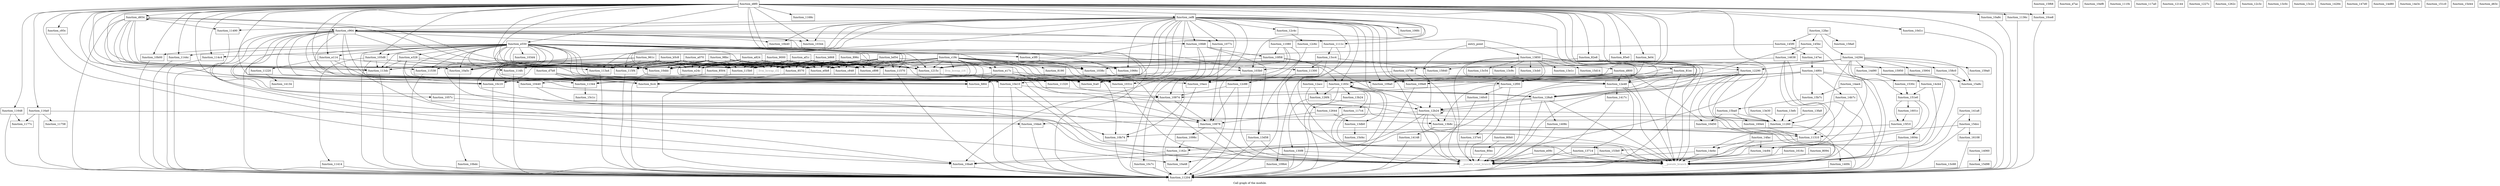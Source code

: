 digraph "Call graph of the module." {
  label="Call graph of the module.";
  node [shape=record];

  Node_function_11344 [label="{function_11344}"];
  Node_function_e328 [label="{function_e328}"];
  Node_function_10b40 [label="{function_10b40}"];
  Node_function_fe04 [label="{function_fe04}"];
  Node_function_1031c [label="{function_1031c}"];
  Node_function_10b74 [label="{function_10b74}"];
  Node_function_10344 [label="{function_10344}"];
  Node_function_1038c [label="{function_1038c}"];
  Node_function_10ba8 [label="{function_10ba8}"];
  Node_function_d7ac [label="{function_d7ac}"];
  Node_function_103b0 [label="{function_103b0}"];
  Node_function_d7b8 [label="{function_d7b8}"];
  Node_function_10a48 [label="{function_10a48}"];
  Node_function_11310 [label="{function_11310}"];
  Node_function_e3f0 [label="{function_e3f0}"];
  Node_function_10974 [label="{function_10974}"];
  Node_function_10bdc [label="{function_10bdc}"];
  Node_function_103d4 [label="{function_103d4}"];
  Node_function_10c10 [label="{function_10c10}"];
  Node_function_10440 [label="{function_10440}"];
  Node_function_d800 [label="{function_d800}"];
  Node_function_e09c [label="{function_e09c}"];
  Node_function_e550 [label="{function_e550}"];
  Node_function_1098c [label="{function_1098c}"];
  Node_function_10c7c [label="{function_10c7c}"];
  Node_function_10ce8 [label="{function_10ce8}"];
  Node_function_d8f0 [label="{function_d8f0}"];
  Node_function_109e8 [label="{function_109e8}"];
  Node_function_d654 [label="{function_d654}"];
  Node_function_11320 [label="{function_11320}"];
  Node_function_fca0 [label="{function_fca0}"];
  Node_function_109a0 [label="{function_109a0}"];
  Node_function_10d1c [label="{function_10d1c}"];
  Node_function_10d50 [label="{function_10d50}"];
  Node_function_1057c [label="{function_1057c}"];
  Node_function_105d8 [label="{function_105d8}"];
  Node_function_10da4 [label="{function_10da4}"];
  Node_function_10a5c [label="{function_10a5c}"];
  Node_function_11204 [label="{function_11204}"];
  Node_function_e0b8 [label="{function_e0b8}"];
  Node_function_e114 [label="{function_e114}"];
  Node_function_fcc4 [label="{function_fcc4}"];
  Node_function_10ddc [label="{function_10ddc}"];
  Node_function_109b4 [label="{function_109b4}"];
  Node_function_10e10 [label="{function_10e10}"];
  Node_function_1066c [label="{function_1066c}"];
  Node_function_10ef8 [label="{function_10ef8}"];
  Node_function_106fc [label="{function_106fc}"];
  Node_function_10f08 [label="{function_10f08}"];
  Node_function_1077c [label="{function_1077c}"];
  Node_function_10fd8 [label="{function_10fd8}"];
  Node_function_11220 [label="{function_11220}"];
  Node_function_10a8c [label="{function_10a8c}"];
  Node_function_11260 [label="{function_11260}"];
  Node_function_10acc [label="{function_10acc}"];
  Node_function_11300 [label="{function_11300}"];
  Node_function_e17c [label="{function_e17c}"];
  Node_function_e24c [label="{function_e24c}"];
  Node_function_10b00 [label="{function_10b00}"];
  Node_function_fd64 [label="{function_fd64}"];
  Node_function_11080 [label="{function_11080}"];
  Node_function_1111c [label="{function_1111c}"];
  Node_function_10878 [label="{function_10878}"];
  Node_function_111f4 [label="{function_111f4}"];
  Node_function_1168c [label="{function_1168c}"];
  Node_function_116a0 [label="{function_116a0}"];
  Node_function_11758 [label="{function_11758}"];
  Node_function_1177c [label="{function_1177c}"];
  Node_function_117a0 [label="{function_117a0}"];
  Node_function_117c4 [label="{function_117c4}"];
  Node_function_1183c [label="{function_1183c}"];
  Node_function_12144 [label="{function_12144}"];
  Node_function_1215c [label="{function_1215c}"];
  Node_function_1227c [label="{function_1227c}"];
  Node_function_12290 [label="{function_12290}"];
  Node_function_1262c [label="{function_1262c}"];
  Node_function_12644 [label="{function_12644}"];
  Node_function_126f4 [label="{function_126f4}"];
  Node_function_128a8 [label="{function_128a8}"];
  Node_function_12acc [label="{function_12acc}"];
  Node_function_12b24 [label="{function_12b24}"];
  Node_function_12c3c [label="{function_12c3c}"];
  Node_function_12c4c [label="{function_12c4c}"];
  Node_function_12c6c [label="{function_12c6c}"];
  Node_function_12c88 [label="{function_12c88}"];
  Node_function_12e48 [label="{function_12e48}"];
  Node_function_130f8 [label="{function_130f8}"];
  Node_function_13714 [label="{function_13714}"];
  Node_function_13790 [label="{function_13790}"];
  Node_function_137e4 [label="{function_137e4}"];
  Node_function_13850 [label="{function_13850}"];
  Node_function_13b24 [label="{function_13b24}"];
  Node_function_13b8c [label="{function_13b8c}"];
  Node_function_13c0c [label="{function_13c0c}"];
  Node_function_13c2c [label="{function_13c2c}"];
  Node_function_13c54 [label="{function_13c54}"];
  Node_function_13c68 [label="{function_13c68}"];
  Node_function_13c9c [label="{function_13c9c}"];
  Node_function_13cb0 [label="{function_13cb0}"];
  Node_function_13cc4 [label="{function_13cc4}"];
  Node_function_13d58 [label="{function_13d58}"];
  Node_function_13db0 [label="{function_13db0}"];
  Node_function_13e1c [label="{function_13e1c}"];
  Node_function_13e30 [label="{function_13e30}"];
  Node_function_13efc [label="{function_13efc}"];
  Node_function_13fa8 [label="{function_13fa8}"];
  Node_function_14060 [label="{function_14060}"];
  Node_function_1408c [label="{function_1408c}"];
  Node_function_140c0 [label="{function_140c0}"];
  Node_function_140f4 [label="{function_140f4}"];
  Node_function_14134 [label="{function_14134}"];
  Node_function_14148 [label="{function_14148}"];
  Node_function_1417c [label="{function_1417c}"];
  Node_function_141a8 [label="{function_141a8}"];
  Node_function_14284 [label="{function_14284}"];
  Node_function_14294 [label="{function_14294}"];
  Node_function_145bc [label="{function_145bc}"];
  Node_function_145f0 [label="{function_145f0}"];
  Node_function_14638 [label="{function_14638}"];
  Node_function_147d0 [label="{function_147d0}"];
  Node_function_147ec [label="{function_147ec}"];
  Node_function_1480c [label="{function_1480c}"];
  Node_function_14ae4 [label="{function_14ae4}"];
  Node_function_14b7c [label="{function_14b7c}"];
  Node_function_14c84 [label="{function_14c84}"];
  Node_function_14cb4 [label="{function_14cb4}"];
  Node_function_14d80 [label="{function_14d80}"];
  Node_function_14d90 [label="{function_14d90}"];
  Node_function_14e3c [label="{function_14e3c}"];
  Node_function_14e4c [label="{function_14e4c}"];
  Node_function_14fac [label="{function_14fac}"];
  Node_function_151c0 [label="{function_151c0}"];
  Node_function_151e0 [label="{function_151e0}"];
  Node_function_1530c [label="{function_1530c}"];
  Node_function_153b0 [label="{function_153b0}"];
  Node_function_15840 [label="{function_15840}"];
  Node_function_158a0 [label="{function_158a0}"];
  Node_function_158c0 [label="{function_158c0}"];
  Node_function_15904 [label="{function_15904}"];
  Node_function_15950 [label="{function_15950}"];
  Node_function_159a0 [label="{function_159a0}"];
  Node_function_15a8c [label="{function_15a8c}"];
  Node_function_15b7c [label="{function_15b7c}"];
  Node_function_15ba0 [label="{function_15ba0}"];
  Node_function_15c1c [label="{function_15c1c}"];
  Node_function_15d14 [label="{function_15d14}"];
  Node_function_15d44 [label="{function_15d44}"];
  Node_function_15d4c [label="{function_15d4c}"];
  Node_function_15d98 [label="{function_15d98}"];
  Node_function_15dcc [label="{function_15dcc}"];
  Node_function_15f10 [label="{function_15f10}"];
  Node_function_15f68 [label="{function_15f68}"];
  Node_function_1601c [label="{function_1601c}"];
  Node_function_1604c [label="{function_1604c}"];
  Node_function_160e4 [label="{function_160e4}"];
  Node_function_16108 [label="{function_16108}"];
  Node_function_1616c [label="{function_1616c}"];
  Node_llvm_bswap_i32 [color="gray50", fontcolor="gray50", label="{llvm_bswap_i32}"];
  Node_llvm_bswap_i16 [color="gray50", fontcolor="gray50", label="{llvm_bswap_i16}"];
  Node_function_12f00 [label="{function_12f00}"];
  Node_function_12fac [label="{function_12fac}"];
  Node_function_1136c [label="{function_1136c}"];
  Node_function_113a4 [label="{function_113a4}"];
  Node_function_113dc [label="{function_113dc}"];
  Node_function_11414 [label="{function_11414}"];
  Node_function_1144c [label="{function_1144c}"];
  Node_function_11490 [label="{function_11490}"];
  Node_function_114c4 [label="{function_114c4}"];
  Node_function_114fc [label="{function_114fc}"];
  Node_function_11538 [label="{function_11538}"];
  Node_function_11570 [label="{function_11570}"];
  Node_function_115b0 [label="{function_115b0}"];
  Node_function_115f4 [label="{function_115f4}"];
  Node_function_1162c [label="{function_1162c}"];
  Node_function_11648 [label="{function_11648}"];
  Node___pseudo_branch [color="gray50", fontcolor="gray50", label="{__pseudo_branch}"];
  Node___pseudo_cond_branch [color="gray50", fontcolor="gray50", label="{__pseudo_cond_branch}"];
  Node_function_8094 [label="{function_8094}"];
  Node_function_80b0 [label="{function_80b0}"];
  Node_function_80ec [label="{function_80ec}"];
  Node_entry_point [label="{entry_point}"];
  Node_function_8190 [label="{function_8190}"];
  Node_function_81ec [label="{function_81ec}"];
  Node_function_82e8 [label="{function_82e8}"];
  Node_function_8504 [label="{function_8504}"];
  Node_function_8570 [label="{function_8570}"];
  Node_function_85e0 [label="{function_85e0}"];
  Node_function_896c [label="{function_896c}"];
  Node_function_9000 [label="{function_9000}"];
  Node_function_961c [label="{function_961c}"];
  Node_function_98bc [label="{function_98bc}"];
  Node_function_a070 [label="{function_a070}"];
  Node_function_a824 [label="{function_a824}"];
  Node_function_af1c [label="{function_af1c}"];
  Node_function_b5c8 [label="{function_b5c8}"];
  Node_function_b868 [label="{function_b868}"];
  Node_function_bd54 [label="{function_bd54}"];
  Node_function_c18c [label="{function_c18c}"];
  Node_function_c848 [label="{function_c848}"];
  Node_function_c898 [label="{function_c898}"];
  Node_function_c93c [label="{function_c93c}"];
  Node_function_c964 [label="{function_c964}"];
  Node_function_cef8 [label="{function_cef8}"];
  Node_function_d63c [label="{function_d63c}"];
  Node_function_11344 -> Node_function_15c1c;
  Node_function_e328 -> Node_function_103b0;
  Node_function_e328 -> Node_function_10c10;
  Node_function_e328 -> Node_function_113dc;
  Node_function_e328 -> Node_function_115f4;
  Node_function_e328 -> Node___pseudo_cond_branch;
  Node_function_10b40 -> Node_function_11204;
  Node_function_fe04 -> Node_function_1038c;
  Node_function_fe04 -> Node_function_1183c;
  Node_function_1031c -> Node___pseudo_cond_branch;
  Node_function_10b74 -> Node_function_11204;
  Node_function_1038c -> Node___pseudo_cond_branch;
  Node_function_10ba8 -> Node_function_11204;
  Node_function_103b0 -> Node___pseudo_cond_branch;
  Node_function_d7b8 -> Node_function_11344;
  Node_function_d7b8 -> Node_function_fca0;
  Node_function_d7b8 -> Node_function_fcc4;
  Node_function_d7b8 -> Node_function_fd64;
  Node_function_11310 -> Node_function_153b0;
  Node_function_e3f0 -> Node_function_1031c;
  Node_function_e3f0 -> Node_function_1038c;
  Node_function_e3f0 -> Node_function_1183c;
  Node_function_e3f0 -> Node_function_12290;
  Node_function_10974 -> Node_function_10878;
  Node_function_10bdc -> Node_function_11204;
  Node_function_10c10 -> Node_function_11204;
  Node_function_10440 -> Node_function_10974;
  Node_function_10440 -> Node_function_10878;
  Node_function_d800 -> Node_function_109e8;
  Node_function_d800 -> Node_function_fca0;
  Node_function_d800 -> Node_function_10d50;
  Node_function_d800 -> Node_function_fcc4;
  Node_function_d800 -> Node_function_10acc;
  Node_function_d800 -> Node_function_fd64;
  Node_function_d800 -> Node_function_12e48;
  Node_function_d800 -> Node_function_12f00;
  Node_function_d800 -> Node___pseudo_branch;
  Node_function_e09c -> Node___pseudo_branch;
  Node_function_e09c -> Node___pseudo_cond_branch;
  Node_function_e550 -> Node_function_11344;
  Node_function_e550 -> Node_function_e328;
  Node_function_e550 -> Node_function_11310;
  Node_function_e550 -> Node_function_e3f0;
  Node_function_e550 -> Node_function_10974;
  Node_function_e550 -> Node_function_103d4;
  Node_function_e550 -> Node_function_10c10;
  Node_function_e550 -> Node_function_fca0;
  Node_function_e550 -> Node_function_105d8;
  Node_function_e550 -> Node_function_10a5c;
  Node_function_e550 -> Node_function_11204;
  Node_function_e550 -> Node_function_e0b8;
  Node_function_e550 -> Node_function_e114;
  Node_function_e550 -> Node_function_fcc4;
  Node_function_e550 -> Node_function_10ddc;
  Node_function_e550 -> Node_function_10acc;
  Node_function_e550 -> Node_function_11300;
  Node_function_e550 -> Node_function_10b00;
  Node_function_e550 -> Node_function_fd64;
  Node_function_e550 -> Node_function_1215c;
  Node_function_e550 -> Node_function_12e48;
  Node_function_e550 -> Node_llvm_bswap_i32;
  Node_function_e550 -> Node_function_113dc;
  Node_function_e550 -> Node_function_1144c;
  Node_function_e550 -> Node_function_114c4;
  Node_function_e550 -> Node_function_114fc;
  Node_function_e550 -> Node_function_11538;
  Node_function_e550 -> Node_function_11570;
  Node_function_e550 -> Node_function_115b0;
  Node_function_e550 -> Node_function_115f4;
  Node_function_e550 -> Node___pseudo_cond_branch;
  Node_function_e550 -> Node_function_c848;
  Node_function_e550 -> Node_function_c898;
  Node_function_1098c -> Node_function_1162c;
  Node_function_10c7c -> Node_function_11204;
  Node_function_10ce8 -> Node_function_11204;
  Node_function_d8f0 -> Node_function_fe04;
  Node_function_d8f0 -> Node_function_1031c;
  Node_function_d8f0 -> Node_function_10344;
  Node_function_d8f0 -> Node_function_10ba8;
  Node_function_d8f0 -> Node_function_103b0;
  Node_function_d8f0 -> Node_function_10974;
  Node_function_d8f0 -> Node_function_10c10;
  Node_function_d8f0 -> Node_function_d800;
  Node_function_d8f0 -> Node_function_e550;
  Node_function_d8f0 -> Node_function_10ce8;
  Node_function_d8f0 -> Node_function_d654;
  Node_function_d8f0 -> Node_function_fca0;
  Node_function_d8f0 -> Node_function_10d1c;
  Node_function_d8f0 -> Node_function_105d8;
  Node_function_d8f0 -> Node_function_10da4;
  Node_function_d8f0 -> Node_function_11204;
  Node_function_d8f0 -> Node_function_e0b8;
  Node_function_d8f0 -> Node_function_e114;
  Node_function_d8f0 -> Node_function_fcc4;
  Node_function_d8f0 -> Node_function_10ddc;
  Node_function_d8f0 -> Node_function_10a8c;
  Node_function_d8f0 -> Node_function_10acc;
  Node_function_d8f0 -> Node_function_e17c;
  Node_function_d8f0 -> Node_function_10b00;
  Node_function_d8f0 -> Node_function_fd64;
  Node_function_d8f0 -> Node_function_1168c;
  Node_function_d8f0 -> Node_function_116a0;
  Node_function_d8f0 -> Node_function_12e48;
  Node_function_d8f0 -> Node_function_12f00;
  Node_function_d8f0 -> Node_function_1136c;
  Node_function_d8f0 -> Node_function_113dc;
  Node_function_d8f0 -> Node_function_1144c;
  Node_function_d8f0 -> Node_function_114c4;
  Node_function_d8f0 -> Node_function_11538;
  Node_function_d8f0 -> Node_function_115f4;
  Node_function_d8f0 -> Node_function_11648;
  Node_function_d8f0 -> Node___pseudo_cond_branch;
  Node_function_d8f0 -> Node_function_82e8;
  Node_function_d8f0 -> Node_function_85e0;
  Node_function_d8f0 -> Node_function_c93c;
  Node_function_d8f0 -> Node_function_cef8;
  Node_function_109e8 -> Node_function_11204;
  Node_function_d654 -> Node_function_10c10;
  Node_function_d654 -> Node_function_d654;
  Node_function_d654 -> Node_function_11204;
  Node_function_d654 -> Node_function_10ddc;
  Node_function_d654 -> Node_function_12f00;
  Node_function_d654 -> Node_function_113a4;
  Node_function_d654 -> Node_function_113dc;
  Node_function_d654 -> Node_function_11490;
  Node_function_d654 -> Node_function_115b0;
  Node_function_d654 -> Node_function_115f4;
  Node_function_d654 -> Node_function_c964;
  Node_function_10d1c -> Node_function_11204;
  Node_function_10d50 -> Node_function_11204;
  Node_function_1057c -> Node_function_10b74;
  Node_function_105d8 -> Node_function_11204;
  Node_function_105d8 -> Node_function_10ddc;
  Node_function_105d8 -> Node_function_113dc;
  Node_function_105d8 -> Node_function_11414;
  Node_function_105d8 -> Node_function_115f4;
  Node_function_10da4 -> Node_function_11204;
  Node_function_10a5c -> Node_function_10bdc;
  Node_function_e114 -> Node_function_10a48;
  Node_function_e114 -> Node_function_109a0;
  Node_function_e114 -> Node_function_10a5c;
  Node_function_e114 -> Node_function_11220;
  Node_function_10ddc -> Node_function_11204;
  Node_function_109b4 -> Node_function_11204;
  Node_function_10e10 -> Node_function_11204;
  Node_function_10e10 -> Node_function_128a8;
  Node_function_10e10 -> Node___pseudo_branch;
  Node_function_10f08 -> Node_function_1183c;
  Node_function_10f08 -> Node_function_1215c;
  Node_function_10f08 -> Node_function_128a8;
  Node_function_1077c -> Node_function_10974;
  Node_function_1077c -> Node_function_10878;
  Node_function_10fd8 -> Node_function_10c7c;
  Node_function_10fd8 -> Node_function_11204;
  Node_function_10fd8 -> Node_function_10f08;
  Node_function_10fd8 -> Node_function_13d58;
  Node_function_11220 -> Node_function_14134;
  Node_function_10a8c -> Node_function_11204;
  Node_function_11260 -> Node___pseudo_branch;
  Node_function_10acc -> Node_function_11204;
  Node_function_11300 -> Node_function_153b0;
  Node_function_e17c -> Node_function_1031c;
  Node_function_e17c -> Node_function_10974;
  Node_function_e17c -> Node_function_11320;
  Node_function_e17c -> Node_function_fca0;
  Node_function_e17c -> Node_function_fcc4;
  Node_function_e17c -> Node_function_fd64;
  Node_function_10b00 -> Node_function_11204;
  Node_function_11080 -> Node_function_10c10;
  Node_function_11080 -> Node_function_11204;
  Node_function_11080 -> Node_function_10f08;
  Node_function_11080 -> Node_function_13d58;
  Node_function_1111c -> Node_function_13cc4;
  Node_function_1111c -> Node___pseudo_branch;
  Node_function_10878 -> Node_function_1098c;
  Node_function_10878 -> Node___pseudo_cond_branch;
  Node_function_116a0 -> Node_function_11204;
  Node_function_116a0 -> Node_function_11758;
  Node_function_116a0 -> Node_function_1177c;
  Node_function_116a0 -> Node_function_13b8c;
  Node_function_117c4 -> Node___pseudo_cond_branch;
  Node_function_1183c -> Node_function_11204;
  Node_function_1183c -> Node_function_117c4;
  Node_function_1183c -> Node_function_1183c;
  Node_function_1183c -> Node_function_126f4;
  Node_function_1183c -> Node_function_128a8;
  Node_function_1183c -> Node_function_12b24;
  Node_function_1183c -> Node_function_13b24;
  Node_function_1183c -> Node_function_13db0;
  Node_function_1183c -> Node___pseudo_branch;
  Node_function_1215c -> Node_function_11204;
  Node_function_1215c -> Node_function_11260;
  Node_function_1215c -> Node_function_10878;
  Node_function_1215c -> Node_function_1183c;
  Node_function_1215c -> Node___pseudo_branch;
  Node_function_12290 -> Node_function_11310;
  Node_function_12290 -> Node_function_11204;
  Node_function_12290 -> Node_function_1183c;
  Node_function_12290 -> Node_function_128a8;
  Node_function_12290 -> Node_function_12b24;
  Node_function_12290 -> Node_function_140f4;
  Node_function_12290 -> Node___pseudo_branch;
  Node_function_12644 -> Node_function_10878;
  Node_function_12644 -> Node_function_13db0;
  Node_function_126f4 -> Node_function_12b24;
  Node_function_126f4 -> Node_function_130f8;
  Node_function_128a8 -> Node_function_12644;
  Node_function_128a8 -> Node_function_12b24;
  Node_function_128a8 -> Node_function_1408c;
  Node_function_128a8 -> Node___pseudo_branch;
  Node_function_128a8 -> Node___pseudo_cond_branch;
  Node_function_12acc -> Node_function_12644;
  Node_function_12acc -> Node_function_126f4;
  Node_function_12b24 -> Node_function_10da4;
  Node_function_12b24 -> Node_function_11260;
  Node_function_12b24 -> Node_function_12b24;
  Node_function_12b24 -> Node_function_13b8c;
  Node_function_12b24 -> Node_function_1162c;
  Node_function_12b24 -> Node___pseudo_branch;
  Node_function_12b24 -> Node___pseudo_cond_branch;
  Node_function_12c4c -> Node_function_12c6c;
  Node_function_12c6c -> Node_function_12c88;
  Node_function_12c88 -> Node_function_10974;
  Node_function_12c88 -> Node_function_11204;
  Node_function_12c88 -> Node_function_10878;
  Node_function_12e48 -> Node_function_13714;
  Node_function_12e48 -> Node_function_1417c;
  Node_function_12e48 -> Node___pseudo_branch;
  Node_function_12e48 -> Node___pseudo_cond_branch;
  Node_function_130f8 -> Node_function_11204;
  Node_function_130f8 -> Node___pseudo_branch;
  Node_function_13714 -> Node___pseudo_branch;
  Node_function_13714 -> Node___pseudo_cond_branch;
  Node_function_13790 -> Node_function_10c10;
  Node_function_13790 -> Node_function_109e8;
  Node_function_13790 -> Node___pseudo_cond_branch;
  Node_function_137e4 -> Node___pseudo_cond_branch;
  Node_function_13850 -> Node_function_11260;
  Node_function_13850 -> Node_function_12e48;
  Node_function_13850 -> Node_function_13790;
  Node_function_13850 -> Node_function_137e4;
  Node_function_13850 -> Node_function_13c54;
  Node_function_13850 -> Node_function_13c9c;
  Node_function_13850 -> Node_function_13cb0;
  Node_function_13850 -> Node_function_13e1c;
  Node_function_13850 -> Node_function_15950;
  Node_function_13850 -> Node_function_15d14;
  Node_function_13850 -> Node___pseudo_branch;
  Node_function_13850 -> Node___pseudo_cond_branch;
  Node_function_13b24 -> Node_function_11204;
  Node_function_13b8c -> Node_function_11310;
  Node_function_13b8c -> Node_function_14148;
  Node_function_13c68 -> Node_function_11204;
  Node_function_13cc4 -> Node_function_11204;
  Node_function_13cc4 -> Node_function_11300;
  Node_function_13cc4 -> Node_function_15840;
  Node_function_13d58 -> Node_function_11204;
  Node_function_13d58 -> Node___pseudo_cond_branch;
  Node_function_13db0 -> Node_function_15d4c;
  Node_function_13e30 -> Node_function_11260;
  Node_function_13efc -> Node_function_11260;
  Node_function_13fa8 -> Node_function_11260;
  Node_function_14060 -> Node_function_15d98;
  Node_function_1408c -> Node_function_11204;
  Node_function_140c0 -> Node_function_11204;
  Node_function_140f4 -> Node_function_11204;
  Node_function_14148 -> Node_function_11204;
  Node_function_1417c -> Node_function_11204;
  Node_function_141a8 -> Node_function_15dcc;
  Node_function_141a8 -> Node___pseudo_branch;
  Node_function_14294 -> Node_function_11260;
  Node_function_14294 -> Node_function_1183c;
  Node_function_14294 -> Node_function_12290;
  Node_function_14294 -> Node_function_14cb4;
  Node_function_14294 -> Node_function_14d90;
  Node_function_14294 -> Node_function_151e0;
  Node_function_14294 -> Node_function_15840;
  Node_function_14294 -> Node_function_158c0;
  Node_function_14294 -> Node_function_15904;
  Node_function_14294 -> Node_function_159a0;
  Node_function_14294 -> Node_function_15a8c;
  Node_function_145bc -> Node_function_128a8;
  Node_function_145bc -> Node_function_14638;
  Node_function_145bc -> Node___pseudo_cond_branch;
  Node_function_145f0 -> Node_function_1215c;
  Node_function_145f0 -> Node_function_147ec;
  Node_function_14638 -> Node_function_10ddc;
  Node_function_14638 -> Node_function_14e4c;
  Node_function_14638 -> Node___pseudo_branch;
  Node_function_14638 -> Node___pseudo_cond_branch;
  Node_function_147ec -> Node_function_1480c;
  Node_function_1480c -> Node_function_10c10;
  Node_function_1480c -> Node_function_109e8;
  Node_function_1480c -> Node_function_11204;
  Node_function_1480c -> Node_function_1183c;
  Node_function_1480c -> Node_function_128a8;
  Node_function_1480c -> Node_function_14b7c;
  Node_function_1480c -> Node_function_15b7c;
  Node_function_1480c -> Node___pseudo_branch;
  Node_function_14ae4 -> Node_function_11204;
  Node_function_14ae4 -> Node_function_15b7c;
  Node_function_14b7c -> Node_function_11310;
  Node_function_14c84 -> Node___pseudo_cond_branch;
  Node_function_14cb4 -> Node_function_151e0;
  Node_function_14cb4 -> Node___pseudo_branch;
  Node_function_14d90 -> Node_function_1530c;
  Node_function_14d90 -> Node___pseudo_branch;
  Node_function_14d90 -> Node___pseudo_cond_branch;
  Node_function_14e4c -> Node___pseudo_branch;
  Node_function_14e4c -> Node___pseudo_cond_branch;
  Node_function_14fac -> Node_function_14c84;
  Node_function_14fac -> Node_function_14e4c;
  Node_function_14fac -> Node___pseudo_branch;
  Node_function_151e0 -> Node_function_15f10;
  Node_function_151e0 -> Node_function_1601c;
  Node_function_151e0 -> Node_function_1604c;
  Node_function_151e0 -> Node___pseudo_cond_branch;
  Node_function_1530c -> Node_function_151e0;
  Node_function_153b0 -> Node___pseudo_branch;
  Node_function_153b0 -> Node___pseudo_cond_branch;
  Node_function_158c0 -> Node_function_15a8c;
  Node_function_15950 -> Node_function_15a8c;
  Node_function_15b7c -> Node_function_15ba0;
  Node_function_15ba0 -> Node_function_10d50;
  Node_function_15ba0 -> Node_function_11260;
  Node_function_15ba0 -> Node_function_160e4;
  Node_function_15d98 -> Node_function_11204;
  Node_function_15dcc -> Node_function_11310;
  Node_function_15dcc -> Node_function_11204;
  Node_function_15dcc -> Node_function_16108;
  Node_function_15f10 -> Node_function_10b74;
  Node_function_15f68 -> Node_function_10ce8;
  Node_function_1601c -> Node_function_15f10;
  Node_function_1604c -> Node_function_11204;
  Node_function_1604c -> Node_function_14c84;
  Node_function_160e4 -> Node_function_11310;
  Node_function_16108 -> Node_function_11204;
  Node_function_1616c -> Node___pseudo_branch;
  Node_function_12f00 -> Node_function_13b8c;
  Node_function_12f00 -> Node_function_140c0;
  Node_function_12f00 -> Node___pseudo_cond_branch;
  Node_function_12fac -> Node_function_14294;
  Node_function_12fac -> Node_function_145bc;
  Node_function_12fac -> Node_function_145f0;
  Node_function_12fac -> Node_function_158a0;
  Node_function_1136c -> Node_function_11204;
  Node_function_113a4 -> Node_function_11204;
  Node_function_113dc -> Node_function_11204;
  Node_function_11414 -> Node_function_11204;
  Node_function_1144c -> Node_function_11204;
  Node_function_11490 -> Node_function_11204;
  Node_function_114c4 -> Node_function_11204;
  Node_function_114fc -> Node_function_11204;
  Node_function_11538 -> Node_function_11204;
  Node_function_11570 -> Node_function_11204;
  Node_function_115b0 -> Node_function_11204;
  Node_function_115f4 -> Node_function_11204;
  Node_function_1162c -> Node_function_10ba8;
  Node_function_1162c -> Node_function_10a48;
  Node_function_11648 -> Node_function_11204;
  Node_function_11648 -> Node_function_1177c;
  Node_function_8094 -> Node___pseudo_branch;
  Node_function_80b0 -> Node_function_80ec;
  Node_function_80ec -> Node___pseudo_cond_branch;
  Node_entry_point -> Node_function_12b24;
  Node_entry_point -> Node_function_13850;
  Node_function_81ec -> Node_function_10ba8;
  Node_function_81ec -> Node_function_109a0;
  Node_function_81ec -> Node_function_10acc;
  Node_function_81ec -> Node_function_12e48;
  Node_function_81ec -> Node_function_12f00;
  Node_function_81ec -> Node___pseudo_branch;
  Node_function_82e8 -> Node_function_1038c;
  Node_function_82e8 -> Node_function_11204;
  Node_function_82e8 -> Node_function_1215c;
  Node_function_82e8 -> Node_function_128a8;
  Node_function_82e8 -> Node_llvm_bswap_i32;
  Node_function_82e8 -> Node___pseudo_cond_branch;
  Node_function_82e8 -> Node_function_81ec;
  Node_function_8504 -> Node_function_11344;
  Node_function_8570 -> Node_function_10440;
  Node_function_85e0 -> Node_function_1215c;
  Node_function_85e0 -> Node_function_12290;
  Node_function_896c -> Node_function_1038c;
  Node_function_896c -> Node_function_e0b8;
  Node_function_896c -> Node_function_10ddc;
  Node_function_896c -> Node_function_e24c;
  Node_function_896c -> Node_function_1215c;
  Node_function_896c -> Node_llvm_bswap_i32;
  Node_function_896c -> Node_function_11570;
  Node_function_896c -> Node_function_115b0;
  Node_function_896c -> Node_function_115f4;
  Node_function_896c -> Node_function_8570;
  Node_function_896c -> Node_function_c848;
  Node_function_896c -> Node_function_c898;
  Node_function_9000 -> Node_function_e0b8;
  Node_function_9000 -> Node_function_10ddc;
  Node_function_9000 -> Node_function_e24c;
  Node_function_9000 -> Node_function_1215c;
  Node_function_9000 -> Node_llvm_bswap_i32;
  Node_function_9000 -> Node_function_11570;
  Node_function_9000 -> Node_function_115b0;
  Node_function_9000 -> Node_function_115f4;
  Node_function_9000 -> Node_function_8570;
  Node_function_9000 -> Node_function_c848;
  Node_function_9000 -> Node_function_c898;
  Node_function_961c -> Node_function_e0b8;
  Node_function_961c -> Node_function_e24c;
  Node_function_961c -> Node_function_1215c;
  Node_function_961c -> Node_llvm_bswap_i32;
  Node_function_961c -> Node_function_113a4;
  Node_function_961c -> Node_function_113dc;
  Node_function_961c -> Node_function_11538;
  Node_function_961c -> Node_function_115f4;
  Node_function_961c -> Node_function_8570;
  Node_function_98bc -> Node_function_10c10;
  Node_function_98bc -> Node_function_10a5c;
  Node_function_98bc -> Node_function_e0b8;
  Node_function_98bc -> Node_function_10ddc;
  Node_function_98bc -> Node_function_e24c;
  Node_function_98bc -> Node_function_1183c;
  Node_function_98bc -> Node_function_1215c;
  Node_function_98bc -> Node_llvm_bswap_i32;
  Node_function_98bc -> Node_function_113dc;
  Node_function_98bc -> Node_function_114fc;
  Node_function_98bc -> Node_function_11570;
  Node_function_98bc -> Node_function_115b0;
  Node_function_98bc -> Node_function_115f4;
  Node_function_98bc -> Node_function_8570;
  Node_function_98bc -> Node_function_c848;
  Node_function_98bc -> Node_function_c898;
  Node_function_a070 -> Node_function_10c10;
  Node_function_a070 -> Node_function_10a5c;
  Node_function_a070 -> Node_function_e0b8;
  Node_function_a070 -> Node_function_10ddc;
  Node_function_a070 -> Node_function_e24c;
  Node_function_a070 -> Node_function_1183c;
  Node_function_a070 -> Node_function_1215c;
  Node_function_a070 -> Node_llvm_bswap_i32;
  Node_function_a070 -> Node_function_113dc;
  Node_function_a070 -> Node_function_114fc;
  Node_function_a070 -> Node_function_11570;
  Node_function_a070 -> Node_function_115b0;
  Node_function_a070 -> Node_function_115f4;
  Node_function_a070 -> Node_function_8570;
  Node_function_a070 -> Node_function_c848;
  Node_function_a070 -> Node_function_c898;
  Node_function_a824 -> Node_function_e0b8;
  Node_function_a824 -> Node_function_10ddc;
  Node_function_a824 -> Node_function_e24c;
  Node_function_a824 -> Node_function_1215c;
  Node_function_a824 -> Node_llvm_bswap_i32;
  Node_function_a824 -> Node_function_11570;
  Node_function_a824 -> Node_function_115b0;
  Node_function_a824 -> Node_function_115f4;
  Node_function_a824 -> Node_function_8504;
  Node_function_a824 -> Node_function_8570;
  Node_function_a824 -> Node_function_c848;
  Node_function_a824 -> Node_function_c898;
  Node_function_af1c -> Node_function_e0b8;
  Node_function_af1c -> Node_function_10ddc;
  Node_function_af1c -> Node_function_1215c;
  Node_function_af1c -> Node_llvm_bswap_i32;
  Node_function_af1c -> Node_function_11570;
  Node_function_af1c -> Node_function_115b0;
  Node_function_af1c -> Node_function_115f4;
  Node_function_af1c -> Node_function_8504;
  Node_function_af1c -> Node_function_8570;
  Node_function_af1c -> Node_function_c848;
  Node_function_af1c -> Node_function_c898;
  Node_function_b5c8 -> Node_function_e0b8;
  Node_function_b5c8 -> Node_function_e24c;
  Node_function_b5c8 -> Node_function_1215c;
  Node_function_b5c8 -> Node_llvm_bswap_i32;
  Node_function_b5c8 -> Node_function_113a4;
  Node_function_b5c8 -> Node_function_113dc;
  Node_function_b5c8 -> Node_function_11538;
  Node_function_b5c8 -> Node_function_115f4;
  Node_function_b5c8 -> Node_function_8570;
  Node_function_b868 -> Node_function_e0b8;
  Node_function_b868 -> Node_function_10ddc;
  Node_function_b868 -> Node_function_e24c;
  Node_function_b868 -> Node_function_1215c;
  Node_function_b868 -> Node_llvm_bswap_i32;
  Node_function_b868 -> Node_llvm_bswap_i16;
  Node_function_b868 -> Node_function_11570;
  Node_function_b868 -> Node_function_115b0;
  Node_function_b868 -> Node_function_115f4;
  Node_function_b868 -> Node_function_8570;
  Node_function_b868 -> Node_function_c848;
  Node_function_b868 -> Node_function_c898;
  Node_function_bd54 -> Node_function_1038c;
  Node_function_bd54 -> Node_function_fca0;
  Node_function_bd54 -> Node_function_e0b8;
  Node_function_bd54 -> Node_function_10ddc;
  Node_function_bd54 -> Node_function_fd64;
  Node_function_bd54 -> Node_function_1215c;
  Node_function_bd54 -> Node_llvm_bswap_i32;
  Node_function_bd54 -> Node_function_11570;
  Node_function_bd54 -> Node_function_115b0;
  Node_function_bd54 -> Node_function_115f4;
  Node_function_bd54 -> Node_function_8570;
  Node_function_bd54 -> Node_function_c848;
  Node_function_bd54 -> Node_function_c898;
  Node_function_c18c -> Node_function_11344;
  Node_function_c18c -> Node_function_1031c;
  Node_function_c18c -> Node_function_10b74;
  Node_function_c18c -> Node_function_1038c;
  Node_function_c18c -> Node_function_109e8;
  Node_function_c18c -> Node_function_fca0;
  Node_function_c18c -> Node_function_e0b8;
  Node_function_c18c -> Node_function_fcc4;
  Node_function_c18c -> Node_function_10ddc;
  Node_function_c18c -> Node_function_1066c;
  Node_function_c18c -> Node_function_e17c;
  Node_function_c18c -> Node_function_fd64;
  Node_function_c18c -> Node_function_1215c;
  Node_function_c18c -> Node_llvm_bswap_i16;
  Node_function_c18c -> Node_function_11570;
  Node_function_c18c -> Node_function_115b0;
  Node_function_c18c -> Node_function_115f4;
  Node_function_c18c -> Node_function_8190;
  Node_function_c18c -> Node_function_8570;
  Node_function_c18c -> Node_function_c848;
  Node_function_c18c -> Node_function_c898;
  Node_function_c93c -> Node_function_10ba8;
  Node_function_c964 -> Node_function_10b40;
  Node_function_c964 -> Node_function_1031c;
  Node_function_c964 -> Node_function_10344;
  Node_function_c964 -> Node_function_10ba8;
  Node_function_c964 -> Node_function_103b0;
  Node_function_c964 -> Node_function_10440;
  Node_function_c964 -> Node_function_109e8;
  Node_function_c964 -> Node_function_fca0;
  Node_function_c964 -> Node_function_1057c;
  Node_function_c964 -> Node_function_fcc4;
  Node_function_c964 -> Node_function_10ddc;
  Node_function_c964 -> Node_function_10e10;
  Node_function_c964 -> Node_function_1066c;
  Node_function_c964 -> Node_function_1077c;
  Node_function_c964 -> Node_function_10fd8;
  Node_function_c964 -> Node_function_11260;
  Node_function_c964 -> Node_function_fd64;
  Node_function_c964 -> Node_function_1111c;
  Node_function_c964 -> Node_function_12f00;
  Node_function_cef8 -> Node_function_10b40;
  Node_function_cef8 -> Node_function_10b74;
  Node_function_cef8 -> Node_function_10344;
  Node_function_cef8 -> Node_function_10ba8;
  Node_function_cef8 -> Node_function_103b0;
  Node_function_cef8 -> Node_function_10a48;
  Node_function_cef8 -> Node_function_109e8;
  Node_function_cef8 -> Node_function_fca0;
  Node_function_cef8 -> Node_function_109a0;
  Node_function_cef8 -> Node_function_10a5c;
  Node_function_cef8 -> Node_function_fcc4;
  Node_function_cef8 -> Node_function_10ddc;
  Node_function_cef8 -> Node_function_109b4;
  Node_function_cef8 -> Node_function_10e10;
  Node_function_cef8 -> Node_function_1066c;
  Node_function_cef8 -> Node_function_106fc;
  Node_function_cef8 -> Node_function_1077c;
  Node_function_cef8 -> Node_function_10fd8;
  Node_function_cef8 -> Node_function_10acc;
  Node_function_cef8 -> Node_function_fd64;
  Node_function_cef8 -> Node_function_1111c;
  Node_function_cef8 -> Node_function_1183c;
  Node_function_cef8 -> Node_function_12c4c;
  Node_function_cef8 -> Node_function_12f00;
  Node_function_cef8 -> Node_function_113a4;
  Node_function_cef8 -> Node_function_11490;
  Node_function_cef8 -> Node_function_115f4;
  Node_function_cef8 -> Node___pseudo_cond_branch;
  Node_function_cef8 -> Node_function_c964;
}
